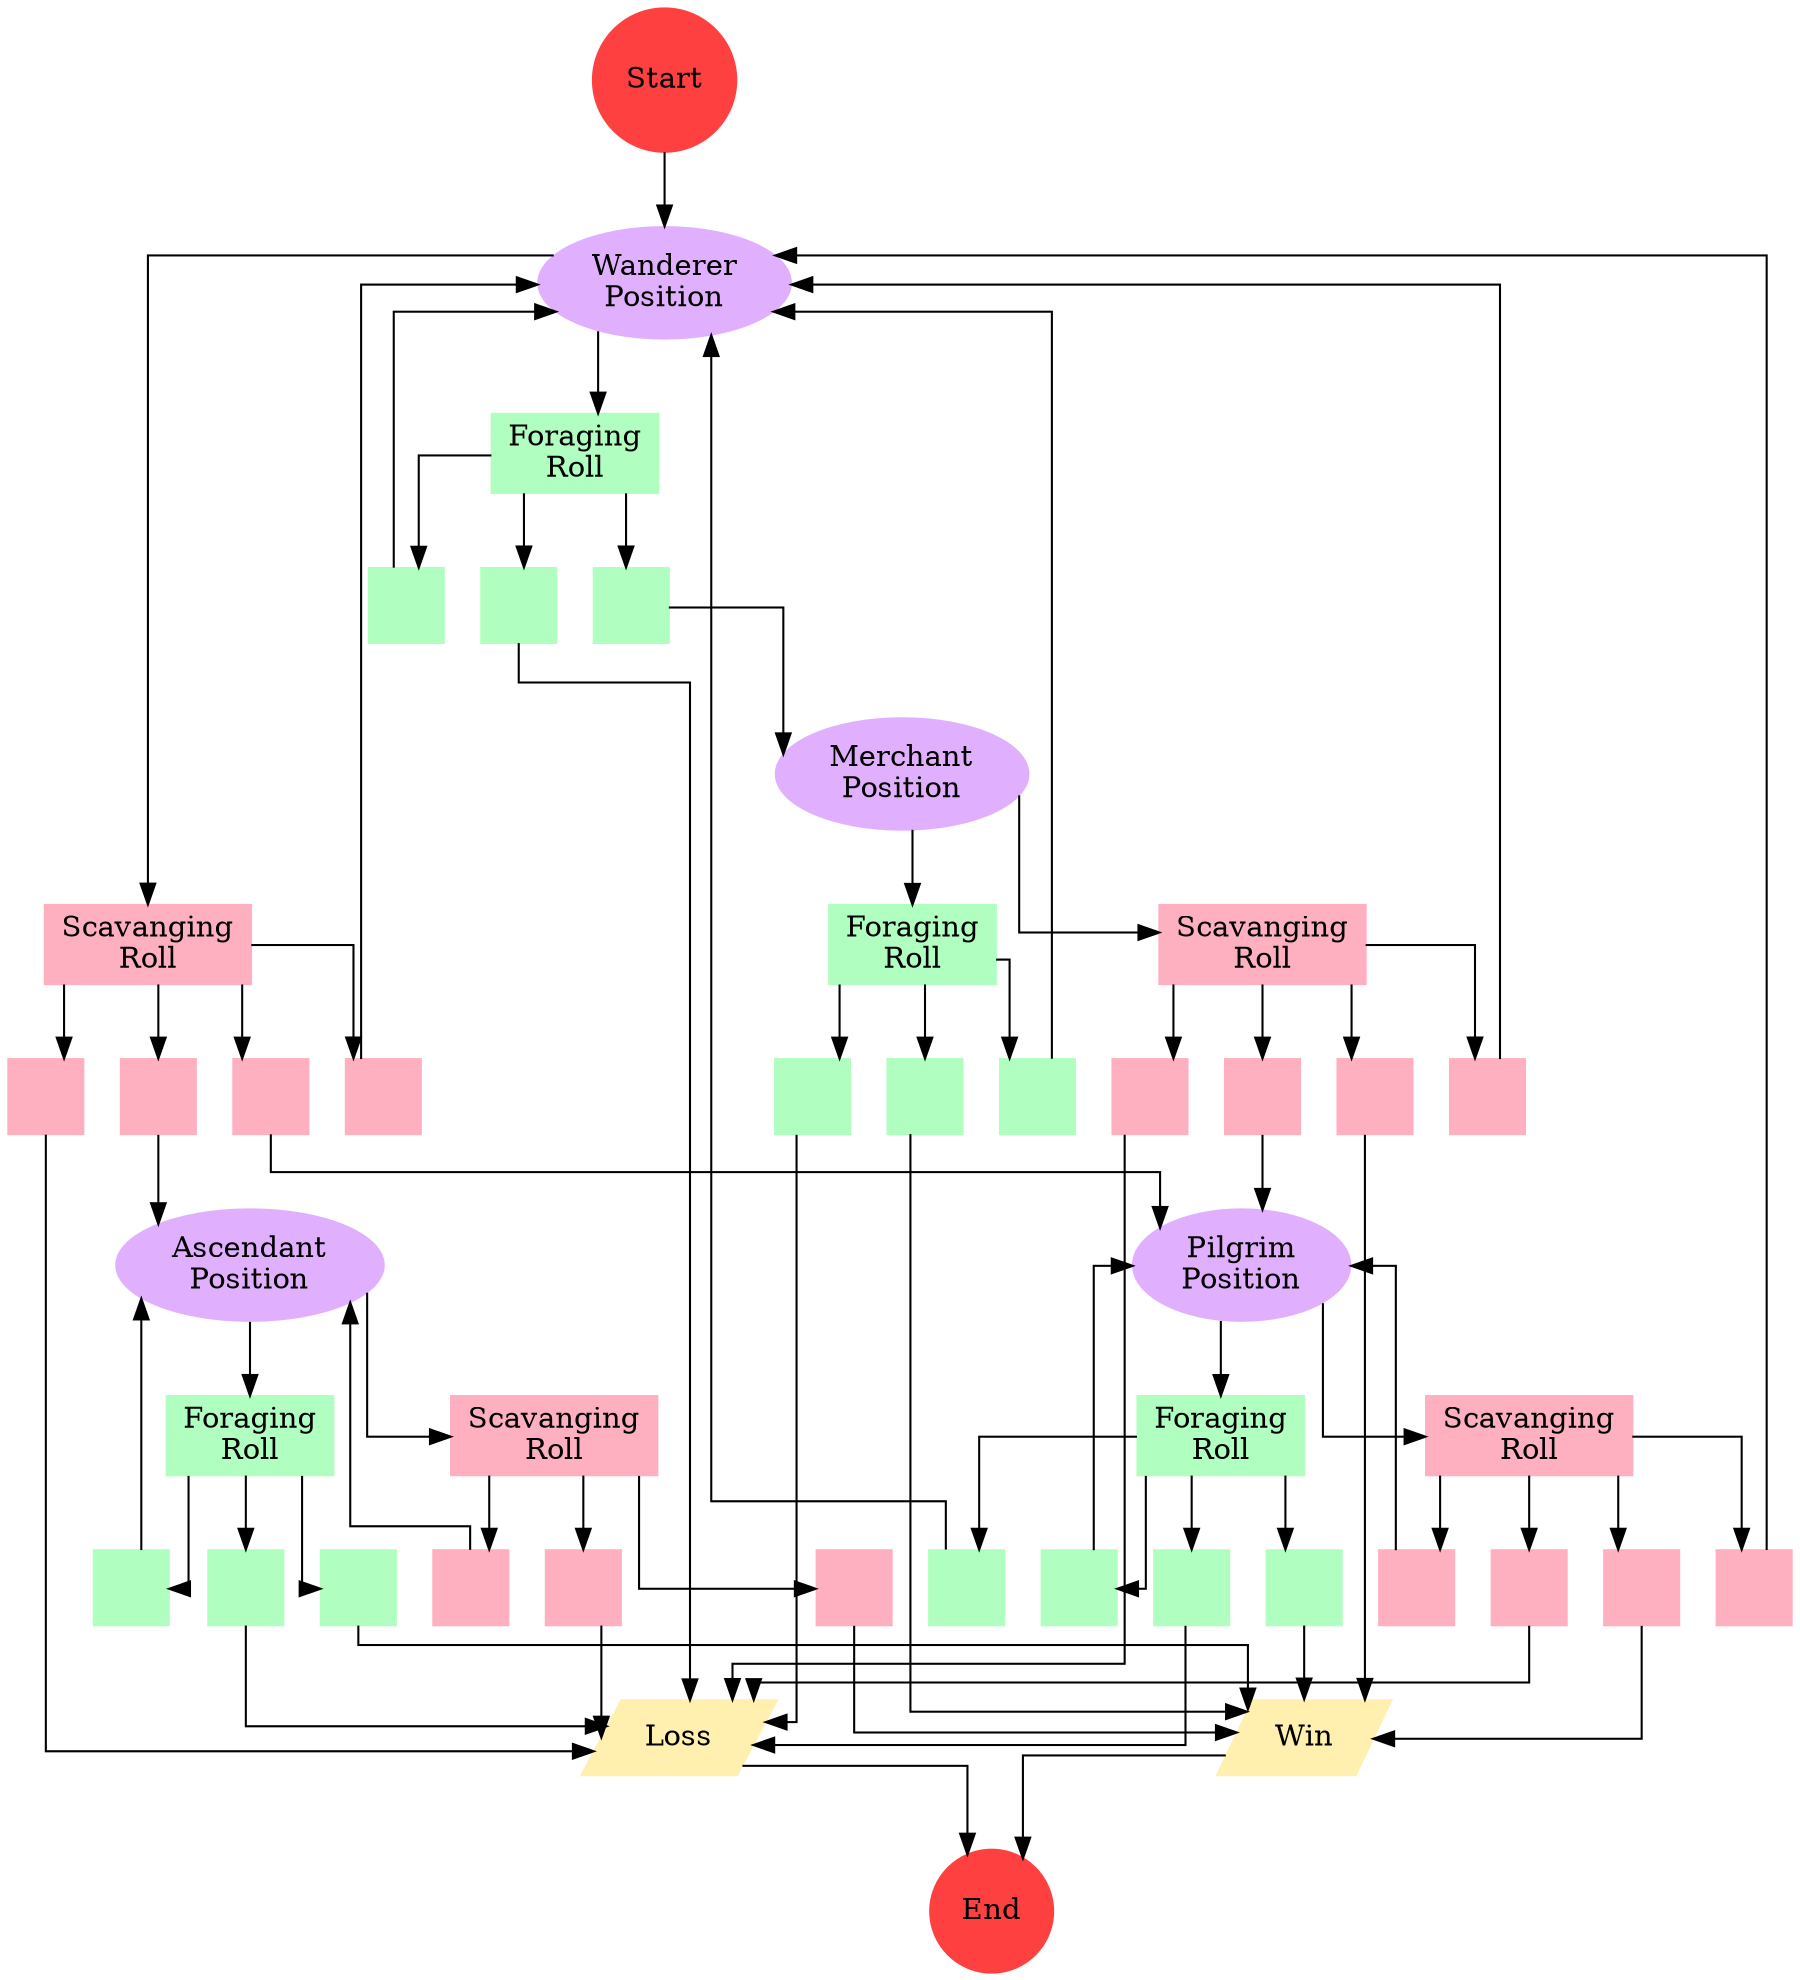 digraph {
    splines=ortho;

    start -> wanderer;
    wanderer -> { FW SW };
    FW -> { FWRRwanderer FWRRmerchant FWRRloss };
    FWRRwanderer -> wanderer;
    FWRRmerchant -> merchant;
    FWRRloss -> loss;
    SW -> { SWRRwanderer SWRRpilgrim SWRRascendant SWRRloss };
    SWRRwanderer -> wanderer;
    SWRRpilgrim -> pilgrim;
    SWRRascendant -> ascendant;
    SWRRloss -> loss;
    merchant -> { FM SM };
    FM -> { FMRRwanderer FMRRloss FMRRwin };
    FMRRwanderer -> wanderer;
    FMRRloss -> loss;
    FMRRwin -> win;
    SM -> { SMRRwanderer SMRRpilgrim SMRRloss SMRRwin };
    SMRRwanderer -> wanderer;
    SMRRpilgrim -> pilgrim;
    SMRRloss -> loss;
    SMRRwin -> win;
    pilgrim -> { FP SP };
    FP -> { FPRRwanderer FPRRpilgrim FPRRloss FPRRwin };
    FPRRwanderer -> wanderer;
    FPRRpilgrim -> pilgrim;
    FPRRloss -> loss;
    FPRRwin -> win;
    SP -> { SPRRwanderer SPRRpilgrim SPRRloss SPRRwin };
    SPRRwanderer -> wanderer;
    SPRRpilgrim -> pilgrim;
    SPRRloss -> loss;
    SPRRwin -> win;
    ascendant -> { FA SA };
    FA -> { FARRascendant FARRloss FARRwin };
    FARRascendant -> ascendant;
    FARRloss -> loss;
    FARRwin -> win;
    SA -> { SARRascendant SARRloss SARRwin };
    SARRascendant -> ascendant;
    SARRloss -> loss;
    SARRwin -> win;
    loss -> end;
    win -> end;

    wanderer [label="Wanderer\nPosition",color="#e0b0ff",shape=ellipse,style=filled];
    merchant [label="Merchant\nPosition",color="#e0b0ff",shape=ellipse,style=filled];
    pilgrim [label="Pilgrim\nPosition",color="#e0b0ff",shape=ellipse,style=filled];
    ascendant [label="Ascendant\nPosition",color="#e0b0ff",shape=ellipse,style=filled];

    #{ rank=same; pilgrim; ascendant };
    #{ rank=same; FW; SW };
    { rank=same; FWRRwanderer; FWRRmerchant; FWRRloss };
    { rank=same; SWRRwanderer; SWRRpilgrim; SWRRascendant; SWRRloss };
    #{ rank=same; FM; SM };
    { rank=same; FMRRwanderer; FMRRloss; FMRRwin };
    { rank=same; SMRRwanderer; SMRRpilgrim; SMRRloss; SMRRwin };
    #{ rank=same; FP; SP };
    { rank=same; FPRRwanderer; FPRRpilgrim; FPRRloss; FPRRwin };
    { rank=same; SPRRwanderer; SPRRpilgrim; SPRRloss; SPRRwin };
    #{ rank=same; FA; SA };
    { rank=same; FARRascendant; FARRloss; FARRwin };
    { rank=same; SARRascendant; SARRloss; SARRwin };
    { rank=same; loss; win };

    FW [label="Foraging\nRoll",color="#b0ffc0",shape=rectangle,style=filled];
    FWRRwanderer [label="",color="#b0ffc0",shape=square,style=filled];
    FWRRmerchant [label="",color="#b0ffc0",shape=square,style=filled];
    FWRRloss [label="",color="#b0ffc0",shape=square,style=filled];
    SW [label="Scavanging\nRoll",color="#ffb0c0",shape=rectangle,style=filled];
    SWRRwanderer [label="",color="#ffb0c0",shape=square,style=filled];
    SWRRpilgrim [label="",color="#ffb0c0",shape=square,style=filled];
    SWRRascendant [label="",color="#ffb0c0",shape=square,style=filled];
    SWRRloss [label="",color="#ffb0c0",shape=square,style=filled];
    FM [label="Foraging\nRoll",color="#b0ffc0",shape=rectangle,style=filled];
    FMRRwanderer [label="",color="#b0ffc0",shape=square,style=filled];
    FMRRloss [label="",color="#b0ffc0",shape=square,style=filled];
    FMRRwin [label="",color="#b0ffc0",shape=square,style=filled];
    SM [label="Scavanging\nRoll",color="#ffb0c0",shape=rectangle,style=filled];
    SMRRwanderer [label="",color="#ffb0c0",shape=square,style=filled];
    SMRRpilgrim [label="",color="#ffb0c0",shape=square,style=filled];
    SMRRloss [label="",color="#ffb0c0",shape=square,style=filled];
    SMRRwin [label="",color="#ffb0c0",shape=square,style=filled];
    FP [label="Foraging\nRoll",color="#b0ffc0",shape=rectangle,style=filled];
    FPRRwanderer [label="",color="#b0ffc0",shape=square,style=filled];
    FPRRpilgrim [label="",color="#b0ffc0",shape=square,style=filled];
    FPRRloss [label="",color="#b0ffc0",shape=square,style=filled];
    FPRRwin [label="",color="#b0ffc0",shape=square,style=filled];
    SP [label="Scavanging\nRoll",color="#ffb0c0",shape=rectangle,style=filled];
    SPRRwanderer [label="",color="#ffb0c0",shape=square,style=filled];
    SPRRpilgrim [label="",color="#ffb0c0",shape=square,style=filled];
    SPRRloss [label="",color="#ffb0c0",shape=square,style=filled];
    SPRRwin [label="",color="#ffb0c0",shape=square,style=filled];
    FA [label="Foraging\nRoll",color="#b0ffc0",shape=rectangle,style=filled];
    FARRascendant [label="",color="#b0ffc0",shape=square,style=filled];
    FARRloss [label="",color="#b0ffc0",shape=square,style=filled];
    FARRwin [label="",color="#b0ffc0",shape=square,style=filled];
    SA [label="Scavanging\nRoll",color="#ffb0c0",shape=rectangle,style=filled];
    SARRascendant [label="",color="#ffb0c0",shape=square,style=filled];
    SARRloss [label="",color="#ffb0c0",shape=square,style=filled];
    SARRwin [label="",color="#ffb0c0",shape=square,style=filled];
    
    win [label="Win"color="#fff0b0",shape=parallelogram,style=filled];
    loss [label="Loss"color="#fff0b0",shape=parallelogram,style=filled];
    start [label="Start",color="#ff4040",shape=circle,style=filled];
    end [label="End",color="#ff4040",shape=circle,style=filled];
}